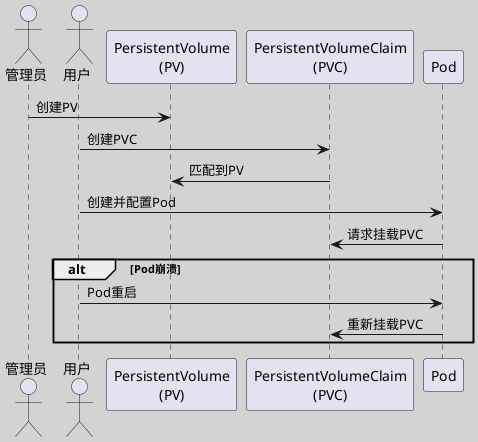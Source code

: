 @startuml
skinparam backgroundColor #D3D3D3

actor 管理员
actor 用户
participant "PersistentVolume\n(PV)" as PV
participant "PersistentVolumeClaim\n(PVC)" as PVC
participant "Pod"

管理员 -> PV : 创建PV
用户 -> PVC : 创建PVC
PVC -> PV : 匹配到PV

用户 -> Pod : 创建并配置Pod
Pod -> PVC : 请求挂载PVC

alt Pod崩溃
    用户 -> Pod : Pod重启
    Pod -> PVC : 重新挂载PVC
end

@enduml

